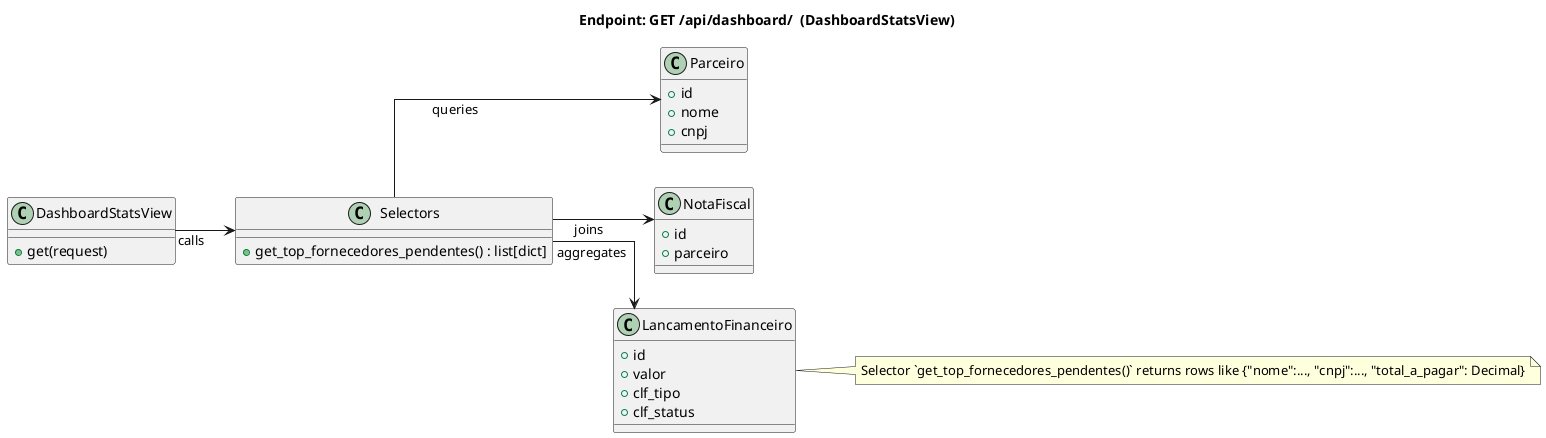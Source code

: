 
@startuml endpoint_dashboard_stats_classes
skinparam linetype ortho
left to right direction

title Endpoint: GET /api/dashboard/  (DashboardStatsView)

class DashboardStatsView {
  +get(request)
  ' returns { "top_5_fornecedores_pendentes": list[dict] }
}

class Selectors {
  +get_top_fornecedores_pendentes() : list[dict]
  ' Executes raw SQL joining cadastro_parceiros, movimento_notas_fiscais, movimento_lancamentos_financeiros
}

class Parceiro {
  +id
  +nome
  +cnpj
}

class NotaFiscal {
  +id
  +parceiro
}

class LancamentoFinanceiro {
  +id
  +valor
  +clf_tipo
  +clf_status
}

' Relationships / data flow
DashboardStatsView --> Selectors : calls
Selectors --> Parceiro : queries
Selectors --> NotaFiscal : joins
Selectors --> LancamentoFinanceiro : aggregates

note right: Selector `get_top_fornecedores_pendentes()` returns rows like {"nome":..., "cnpj":..., "total_a_pagar": Decimal}

@enduml
